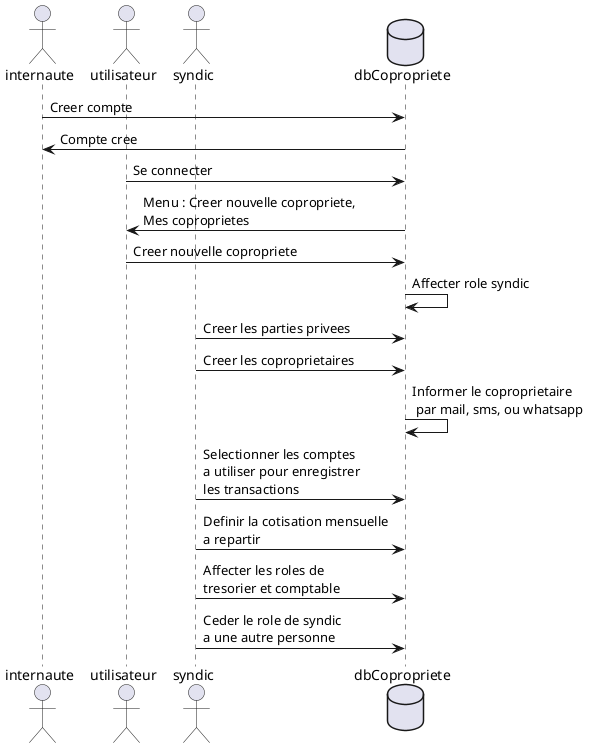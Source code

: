 @startuml creation copropriete
actor internaute
actor utilisateur
actor syndic
database dbCopropriete
internaute -> dbCopropriete : Creer compte
dbCopropriete -> internaute : Compte cree
utilisateur -> dbCopropriete : Se connecter
dbCopropriete -> utilisateur : Menu : Creer nouvelle copropriete,\nMes coproprietes

utilisateur -> dbCopropriete : Creer nouvelle copropriete
dbCopropriete -> dbCopropriete : Affecter role syndic
syndic -> dbCopropriete : Creer les parties privees
syndic -> dbCopropriete : Creer les coproprietaires
dbCopropriete -> dbCopropriete : Informer le coproprietaire\n par mail, sms, ou whatsapp
syndic -> dbCopropriete : Selectionner les comptes\na utiliser pour enregistrer\nles transactions
syndic -> dbCopropriete : Definir la cotisation mensuelle\na repartir
syndic -> dbCopropriete : Affecter les roles de\ntresorier et comptable
syndic -> dbCopropriete : Ceder le role de syndic\na une autre personne

@enduml